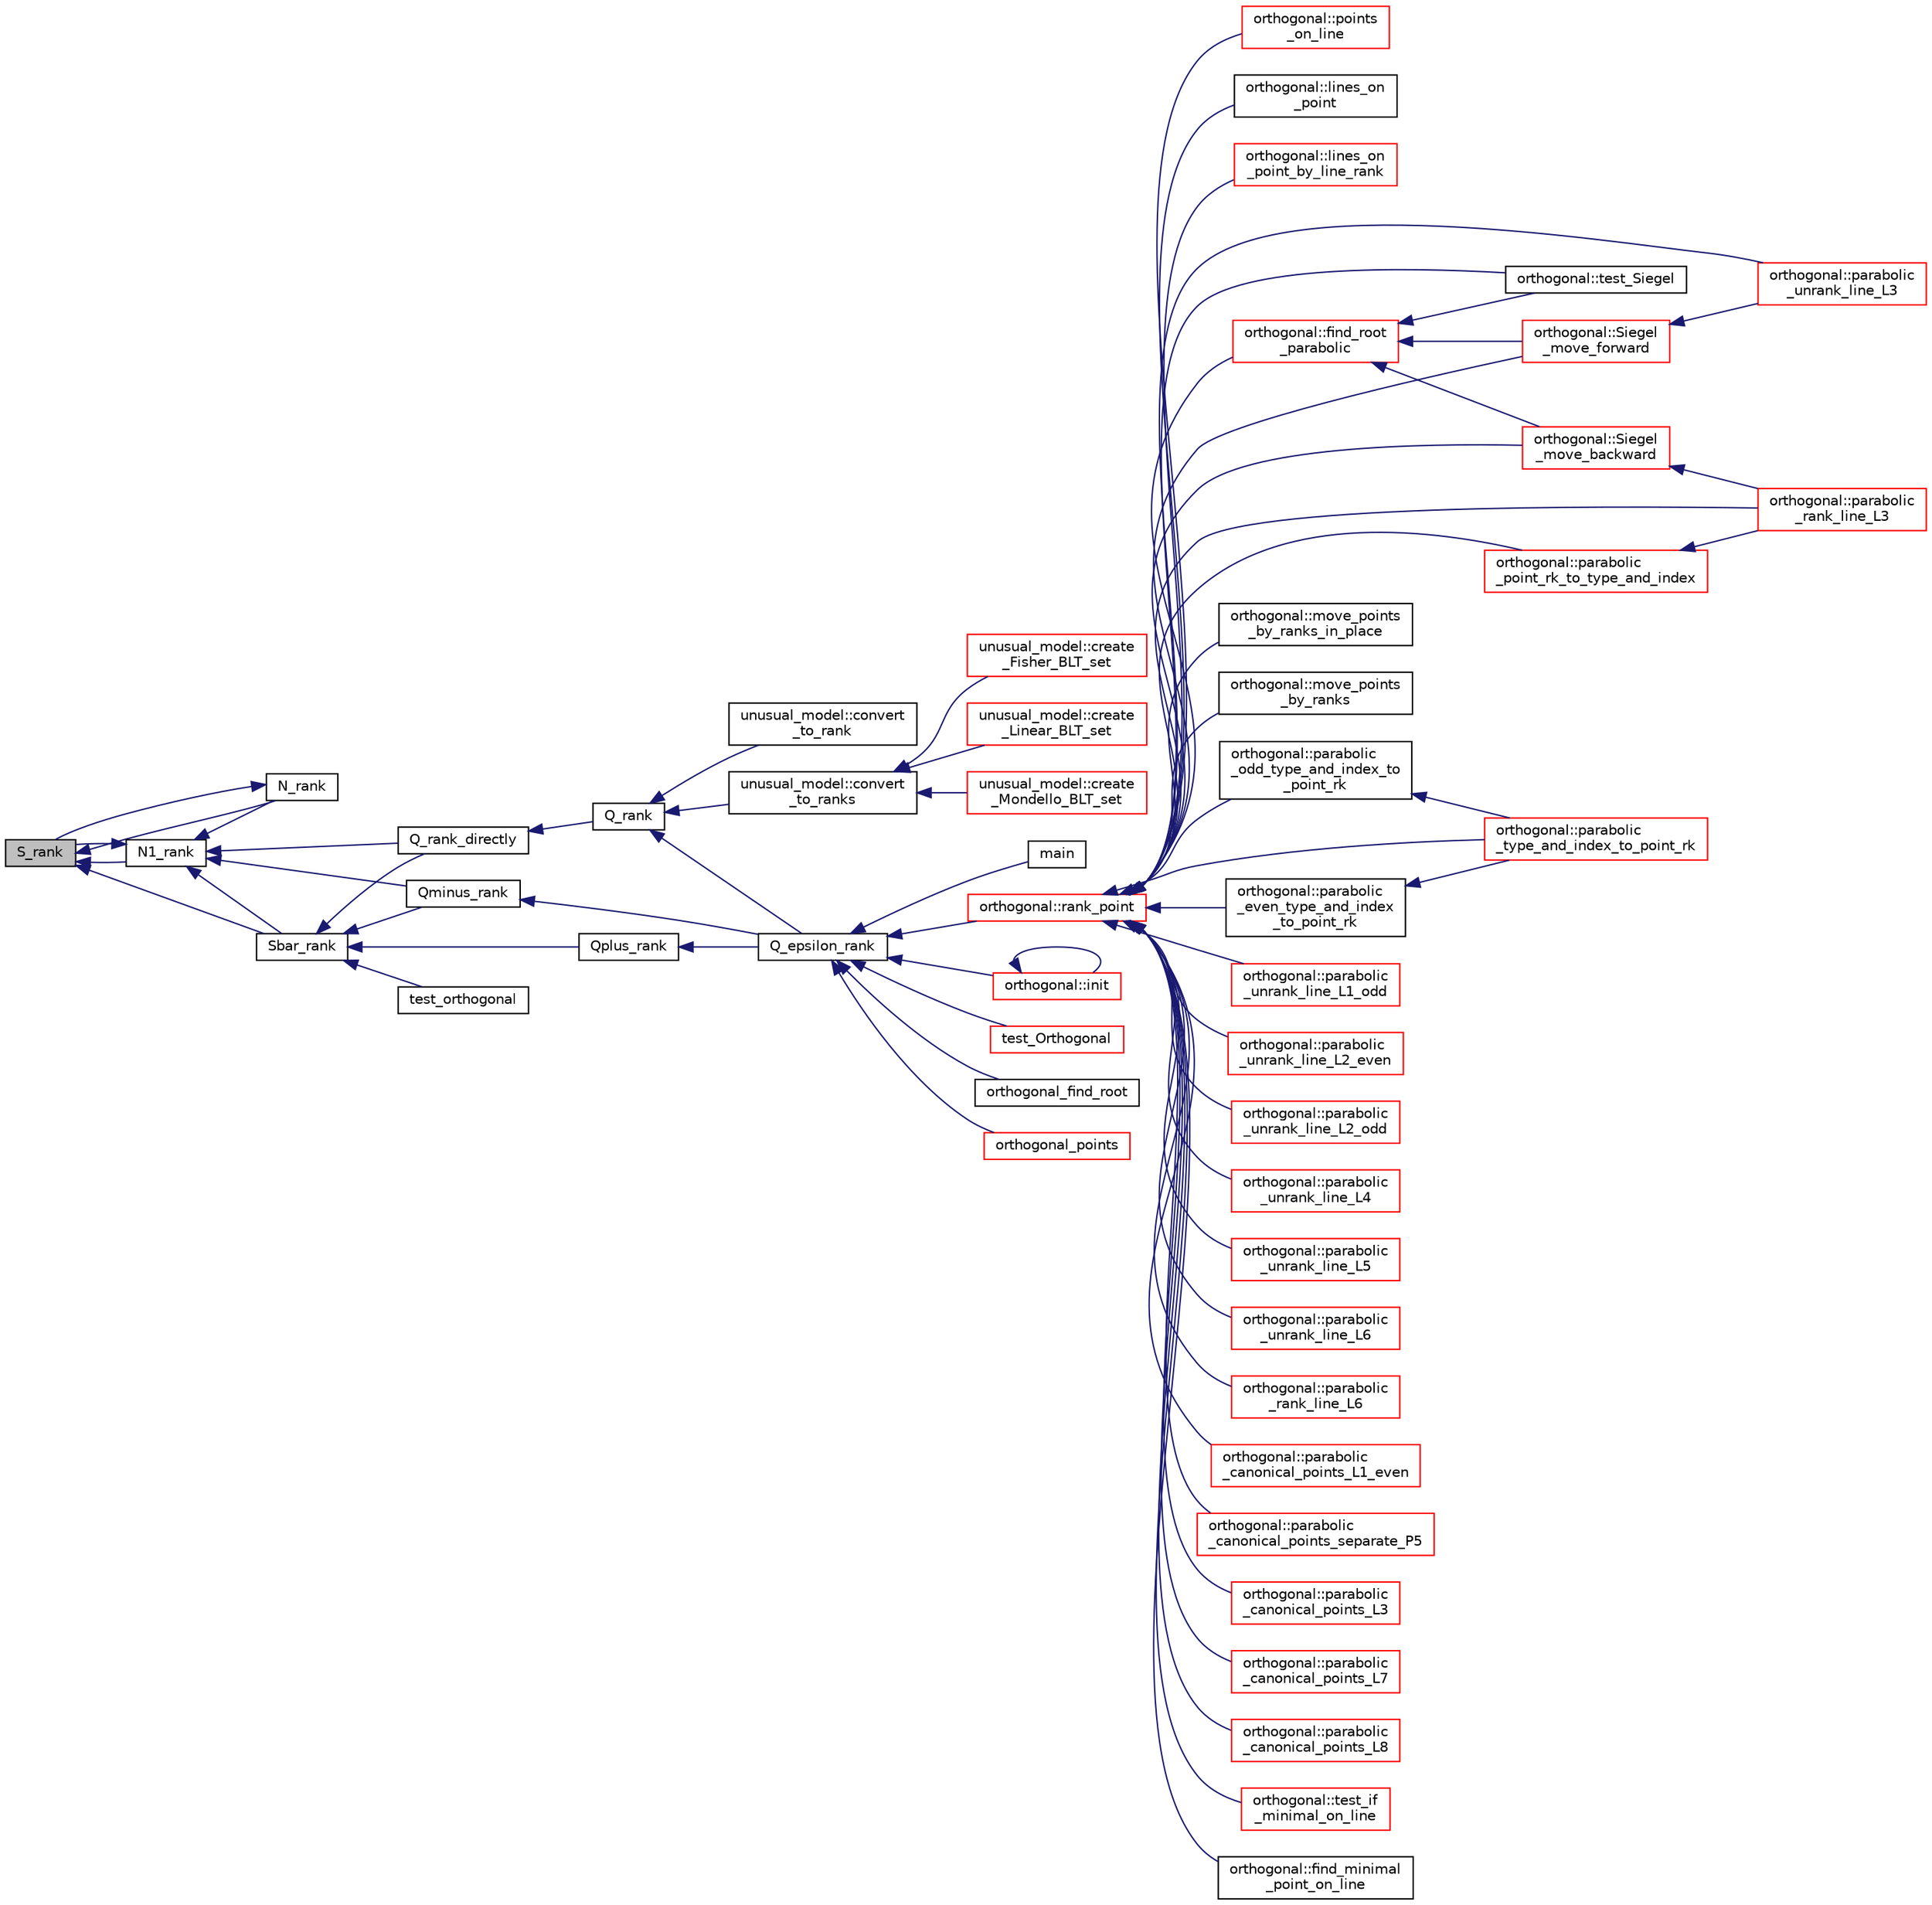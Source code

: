 digraph "S_rank"
{
  edge [fontname="Helvetica",fontsize="10",labelfontname="Helvetica",labelfontsize="10"];
  node [fontname="Helvetica",fontsize="10",shape=record];
  rankdir="LR";
  Node12005 [label="S_rank",height=0.2,width=0.4,color="black", fillcolor="grey75", style="filled", fontcolor="black"];
  Node12005 -> Node12006 [dir="back",color="midnightblue",fontsize="10",style="solid",fontname="Helvetica"];
  Node12006 [label="N_rank",height=0.2,width=0.4,color="black", fillcolor="white", style="filled",URL="$db/da0/lib_2foundations_2geometry_2orthogonal__points_8_c.html#a750a27350273e325e879377a9ee17bbb"];
  Node12006 -> Node12005 [dir="back",color="midnightblue",fontsize="10",style="solid",fontname="Helvetica"];
  Node12005 -> Node12007 [dir="back",color="midnightblue",fontsize="10",style="solid",fontname="Helvetica"];
  Node12007 [label="N1_rank",height=0.2,width=0.4,color="black", fillcolor="white", style="filled",URL="$db/da0/lib_2foundations_2geometry_2orthogonal__points_8_c.html#aeb5e4527dd73fce52439f30400b9946a"];
  Node12007 -> Node12008 [dir="back",color="midnightblue",fontsize="10",style="solid",fontname="Helvetica"];
  Node12008 [label="Q_rank_directly",height=0.2,width=0.4,color="black", fillcolor="white", style="filled",URL="$db/da0/lib_2foundations_2geometry_2orthogonal__points_8_c.html#a5f856abfc1a984dc77a7e21a239ab88e"];
  Node12008 -> Node12009 [dir="back",color="midnightblue",fontsize="10",style="solid",fontname="Helvetica"];
  Node12009 [label="Q_rank",height=0.2,width=0.4,color="black", fillcolor="white", style="filled",URL="$db/da0/lib_2foundations_2geometry_2orthogonal__points_8_c.html#ad2671f4db3224df1e22494b9d946375e"];
  Node12009 -> Node12010 [dir="back",color="midnightblue",fontsize="10",style="solid",fontname="Helvetica"];
  Node12010 [label="Q_epsilon_rank",height=0.2,width=0.4,color="black", fillcolor="white", style="filled",URL="$db/da0/lib_2foundations_2geometry_2orthogonal__points_8_c.html#a0949e1151174e2988aa697cb31942e97"];
  Node12010 -> Node12011 [dir="back",color="midnightblue",fontsize="10",style="solid",fontname="Helvetica"];
  Node12011 [label="main",height=0.2,width=0.4,color="black", fillcolor="white", style="filled",URL="$d1/d15/apps_2combinatorics_2orthogonal_8_c.html#a3c04138a5bfe5d72780bb7e82a18e627"];
  Node12010 -> Node12012 [dir="back",color="midnightblue",fontsize="10",style="solid",fontname="Helvetica"];
  Node12012 [label="orthogonal::rank_point",height=0.2,width=0.4,color="red", fillcolor="white", style="filled",URL="$d7/daa/classorthogonal.html#adb4f1528590a804b3c011a68c9ebf655"];
  Node12012 -> Node12013 [dir="back",color="midnightblue",fontsize="10",style="solid",fontname="Helvetica"];
  Node12013 [label="orthogonal::points\l_on_line",height=0.2,width=0.4,color="red", fillcolor="white", style="filled",URL="$d7/daa/classorthogonal.html#afe1cc564902cc557d4d4d2ff85ee6839"];
  Node12012 -> Node12088 [dir="back",color="midnightblue",fontsize="10",style="solid",fontname="Helvetica"];
  Node12088 [label="orthogonal::lines_on\l_point",height=0.2,width=0.4,color="black", fillcolor="white", style="filled",URL="$d7/daa/classorthogonal.html#aa3249c7fddbc156af817fb274e41c914"];
  Node12012 -> Node12089 [dir="back",color="midnightblue",fontsize="10",style="solid",fontname="Helvetica"];
  Node12089 [label="orthogonal::lines_on\l_point_by_line_rank",height=0.2,width=0.4,color="red", fillcolor="white", style="filled",URL="$d7/daa/classorthogonal.html#adc21874b6da3cd3585c704994fb538aa"];
  Node12012 -> Node12109 [dir="back",color="midnightblue",fontsize="10",style="solid",fontname="Helvetica"];
  Node12109 [label="orthogonal::test_Siegel",height=0.2,width=0.4,color="black", fillcolor="white", style="filled",URL="$d7/daa/classorthogonal.html#ad6d248c572d92abe41416065addd4a69"];
  Node12012 -> Node12110 [dir="back",color="midnightblue",fontsize="10",style="solid",fontname="Helvetica"];
  Node12110 [label="orthogonal::move_points\l_by_ranks_in_place",height=0.2,width=0.4,color="black", fillcolor="white", style="filled",URL="$d7/daa/classorthogonal.html#a82fac7f7528e41392b5fe89860d4204d"];
  Node12012 -> Node12111 [dir="back",color="midnightblue",fontsize="10",style="solid",fontname="Helvetica"];
  Node12111 [label="orthogonal::move_points\l_by_ranks",height=0.2,width=0.4,color="black", fillcolor="white", style="filled",URL="$d7/daa/classorthogonal.html#a6b1b57c7b6114d7d51c9375fe5014b22"];
  Node12012 -> Node12112 [dir="back",color="midnightblue",fontsize="10",style="solid",fontname="Helvetica"];
  Node12112 [label="orthogonal::parabolic\l_type_and_index_to_point_rk",height=0.2,width=0.4,color="red", fillcolor="white", style="filled",URL="$d7/daa/classorthogonal.html#a67c316cf01b382762e6ac372f522d106"];
  Node12012 -> Node12362 [dir="back",color="midnightblue",fontsize="10",style="solid",fontname="Helvetica"];
  Node12362 [label="orthogonal::parabolic\l_even_type_and_index\l_to_point_rk",height=0.2,width=0.4,color="black", fillcolor="white", style="filled",URL="$d7/daa/classorthogonal.html#af43894039e8c5a8039f52b93dfa3ff77"];
  Node12362 -> Node12112 [dir="back",color="midnightblue",fontsize="10",style="solid",fontname="Helvetica"];
  Node12012 -> Node12363 [dir="back",color="midnightblue",fontsize="10",style="solid",fontname="Helvetica"];
  Node12363 [label="orthogonal::parabolic\l_odd_type_and_index_to\l_point_rk",height=0.2,width=0.4,color="black", fillcolor="white", style="filled",URL="$d7/daa/classorthogonal.html#aac70113614b52601e38b3ce8cbffbc9a"];
  Node12363 -> Node12112 [dir="back",color="midnightblue",fontsize="10",style="solid",fontname="Helvetica"];
  Node12012 -> Node12364 [dir="back",color="midnightblue",fontsize="10",style="solid",fontname="Helvetica"];
  Node12364 [label="orthogonal::parabolic\l_point_rk_to_type_and_index",height=0.2,width=0.4,color="red", fillcolor="white", style="filled",URL="$d7/daa/classorthogonal.html#aadca2791fa70e971edf85858b725502d"];
  Node12364 -> Node12355 [dir="back",color="midnightblue",fontsize="10",style="solid",fontname="Helvetica"];
  Node12355 [label="orthogonal::parabolic\l_rank_line_L3",height=0.2,width=0.4,color="red", fillcolor="white", style="filled",URL="$d7/daa/classorthogonal.html#afea1a02e2b439b28127cfa2a782da8c9"];
  Node12012 -> Node12343 [dir="back",color="midnightblue",fontsize="10",style="solid",fontname="Helvetica"];
  Node12343 [label="orthogonal::parabolic\l_unrank_line_L1_odd",height=0.2,width=0.4,color="red", fillcolor="white", style="filled",URL="$d7/daa/classorthogonal.html#af59966fe1bb32196deaafbe6849fdeb1"];
  Node12012 -> Node12350 [dir="back",color="midnightblue",fontsize="10",style="solid",fontname="Helvetica"];
  Node12350 [label="orthogonal::parabolic\l_unrank_line_L2_even",height=0.2,width=0.4,color="red", fillcolor="white", style="filled",URL="$d7/daa/classorthogonal.html#a57a7ad0d16ea67c0636c9f179eeed5d1"];
  Node12012 -> Node12351 [dir="back",color="midnightblue",fontsize="10",style="solid",fontname="Helvetica"];
  Node12351 [label="orthogonal::parabolic\l_unrank_line_L2_odd",height=0.2,width=0.4,color="red", fillcolor="white", style="filled",URL="$d7/daa/classorthogonal.html#a9ab8a29daee27c60803e2bf5026a9a9e"];
  Node12012 -> Node12354 [dir="back",color="midnightblue",fontsize="10",style="solid",fontname="Helvetica"];
  Node12354 [label="orthogonal::parabolic\l_unrank_line_L3",height=0.2,width=0.4,color="red", fillcolor="white", style="filled",URL="$d7/daa/classorthogonal.html#ae1edfba289a03ed4d383514c2b0dc4b7"];
  Node12012 -> Node12355 [dir="back",color="midnightblue",fontsize="10",style="solid",fontname="Helvetica"];
  Node12012 -> Node12356 [dir="back",color="midnightblue",fontsize="10",style="solid",fontname="Helvetica"];
  Node12356 [label="orthogonal::parabolic\l_unrank_line_L4",height=0.2,width=0.4,color="red", fillcolor="white", style="filled",URL="$d7/daa/classorthogonal.html#a6a30b6c7f59498ad8c7f2bec7c78d2ff"];
  Node12012 -> Node12358 [dir="back",color="midnightblue",fontsize="10",style="solid",fontname="Helvetica"];
  Node12358 [label="orthogonal::parabolic\l_unrank_line_L5",height=0.2,width=0.4,color="red", fillcolor="white", style="filled",URL="$d7/daa/classorthogonal.html#a77831b97ebbbc5d8103c5e7e0edfeb9b"];
  Node12012 -> Node12342 [dir="back",color="midnightblue",fontsize="10",style="solid",fontname="Helvetica"];
  Node12342 [label="orthogonal::parabolic\l_unrank_line_L6",height=0.2,width=0.4,color="red", fillcolor="white", style="filled",URL="$d7/daa/classorthogonal.html#a3fecd8b43b3e09d6b35e550850b11d56"];
  Node12012 -> Node12349 [dir="back",color="midnightblue",fontsize="10",style="solid",fontname="Helvetica"];
  Node12349 [label="orthogonal::parabolic\l_rank_line_L6",height=0.2,width=0.4,color="red", fillcolor="white", style="filled",URL="$d7/daa/classorthogonal.html#ab242f864cc2a012dee7c379649d2e566"];
  Node12012 -> Node12369 [dir="back",color="midnightblue",fontsize="10",style="solid",fontname="Helvetica"];
  Node12369 [label="orthogonal::find_root\l_parabolic",height=0.2,width=0.4,color="red", fillcolor="white", style="filled",URL="$d7/daa/classorthogonal.html#a2e4453bb31692707f8a9e8b660b2e136"];
  Node12369 -> Node12109 [dir="back",color="midnightblue",fontsize="10",style="solid",fontname="Helvetica"];
  Node12369 -> Node12372 [dir="back",color="midnightblue",fontsize="10",style="solid",fontname="Helvetica"];
  Node12372 [label="orthogonal::Siegel\l_move_forward",height=0.2,width=0.4,color="red", fillcolor="white", style="filled",URL="$d7/daa/classorthogonal.html#a065d0faccc00df42afd671dac644d480"];
  Node12372 -> Node12354 [dir="back",color="midnightblue",fontsize="10",style="solid",fontname="Helvetica"];
  Node12369 -> Node12374 [dir="back",color="midnightblue",fontsize="10",style="solid",fontname="Helvetica"];
  Node12374 [label="orthogonal::Siegel\l_move_backward",height=0.2,width=0.4,color="red", fillcolor="white", style="filled",URL="$d7/daa/classorthogonal.html#a365beaf002d1ffc9a600e73f1983e800"];
  Node12374 -> Node12355 [dir="back",color="midnightblue",fontsize="10",style="solid",fontname="Helvetica"];
  Node12012 -> Node12372 [dir="back",color="midnightblue",fontsize="10",style="solid",fontname="Helvetica"];
  Node12012 -> Node12374 [dir="back",color="midnightblue",fontsize="10",style="solid",fontname="Helvetica"];
  Node12012 -> Node12376 [dir="back",color="midnightblue",fontsize="10",style="solid",fontname="Helvetica"];
  Node12376 [label="orthogonal::parabolic\l_canonical_points_L1_even",height=0.2,width=0.4,color="red", fillcolor="white", style="filled",URL="$d7/daa/classorthogonal.html#ab0b604545d072f29150a4004ca96444b"];
  Node12012 -> Node12379 [dir="back",color="midnightblue",fontsize="10",style="solid",fontname="Helvetica"];
  Node12379 [label="orthogonal::parabolic\l_canonical_points_separate_P5",height=0.2,width=0.4,color="red", fillcolor="white", style="filled",URL="$d7/daa/classorthogonal.html#a8d0027eb77931aa6f8651f392b9b4e79"];
  Node12012 -> Node12380 [dir="back",color="midnightblue",fontsize="10",style="solid",fontname="Helvetica"];
  Node12380 [label="orthogonal::parabolic\l_canonical_points_L3",height=0.2,width=0.4,color="red", fillcolor="white", style="filled",URL="$d7/daa/classorthogonal.html#a753ec2a388f3b866bd96928051911802"];
  Node12012 -> Node12381 [dir="back",color="midnightblue",fontsize="10",style="solid",fontname="Helvetica"];
  Node12381 [label="orthogonal::parabolic\l_canonical_points_L7",height=0.2,width=0.4,color="red", fillcolor="white", style="filled",URL="$d7/daa/classorthogonal.html#a24a02b853a67fddf218aa24a185506eb"];
  Node12012 -> Node12382 [dir="back",color="midnightblue",fontsize="10",style="solid",fontname="Helvetica"];
  Node12382 [label="orthogonal::parabolic\l_canonical_points_L8",height=0.2,width=0.4,color="red", fillcolor="white", style="filled",URL="$d7/daa/classorthogonal.html#ad6539385a01fde3384fa94fd4256ee38"];
  Node12012 -> Node12383 [dir="back",color="midnightblue",fontsize="10",style="solid",fontname="Helvetica"];
  Node12383 [label="orthogonal::test_if\l_minimal_on_line",height=0.2,width=0.4,color="red", fillcolor="white", style="filled",URL="$d7/daa/classorthogonal.html#ac1c98fb2e2bea810ab68ccc3097528b1"];
  Node12012 -> Node12384 [dir="back",color="midnightblue",fontsize="10",style="solid",fontname="Helvetica"];
  Node12384 [label="orthogonal::find_minimal\l_point_on_line",height=0.2,width=0.4,color="black", fillcolor="white", style="filled",URL="$d7/daa/classorthogonal.html#a352d503273829a46f432965027a2d3ed"];
  Node12010 -> Node12116 [dir="back",color="midnightblue",fontsize="10",style="solid",fontname="Helvetica"];
  Node12116 [label="orthogonal::init",height=0.2,width=0.4,color="red", fillcolor="white", style="filled",URL="$d7/daa/classorthogonal.html#a8bd53ba30f34ac50889503f0f3ef6deb"];
  Node12116 -> Node12116 [dir="back",color="midnightblue",fontsize="10",style="solid",fontname="Helvetica"];
  Node12010 -> Node12389 [dir="back",color="midnightblue",fontsize="10",style="solid",fontname="Helvetica"];
  Node12389 [label="test_Orthogonal",height=0.2,width=0.4,color="red", fillcolor="white", style="filled",URL="$db/da0/lib_2foundations_2geometry_2orthogonal__points_8_c.html#a071f90f8a33649e2d4a8f5c9a401a4f4"];
  Node12010 -> Node12390 [dir="back",color="midnightblue",fontsize="10",style="solid",fontname="Helvetica"];
  Node12390 [label="orthogonal_find_root",height=0.2,width=0.4,color="black", fillcolor="white", style="filled",URL="$db/da0/lib_2foundations_2geometry_2orthogonal__points_8_c.html#a6c7b16f839dc3e1ee95f61a37139c8a0"];
  Node12010 -> Node12391 [dir="back",color="midnightblue",fontsize="10",style="solid",fontname="Helvetica"];
  Node12391 [label="orthogonal_points",height=0.2,width=0.4,color="red", fillcolor="white", style="filled",URL="$d7/d83/points_8_c.html#a2a86a595e599aecd619f0046595252e4"];
  Node12009 -> Node12393 [dir="back",color="midnightblue",fontsize="10",style="solid",fontname="Helvetica"];
  Node12393 [label="unusual_model::convert\l_to_ranks",height=0.2,width=0.4,color="black", fillcolor="white", style="filled",URL="$dc/d50/classunusual__model.html#ab5cdb8ec08ae842b6ae4831385e9934b"];
  Node12393 -> Node12394 [dir="back",color="midnightblue",fontsize="10",style="solid",fontname="Helvetica"];
  Node12394 [label="unusual_model::create\l_Fisher_BLT_set",height=0.2,width=0.4,color="red", fillcolor="white", style="filled",URL="$dc/d50/classunusual__model.html#ad8a52feef5e6da3cee43dd09c64c5eeb"];
  Node12393 -> Node12398 [dir="back",color="midnightblue",fontsize="10",style="solid",fontname="Helvetica"];
  Node12398 [label="unusual_model::create\l_Linear_BLT_set",height=0.2,width=0.4,color="red", fillcolor="white", style="filled",URL="$dc/d50/classunusual__model.html#ae1a8f13e4e870b50e7fa24671f709d3b"];
  Node12393 -> Node12400 [dir="back",color="midnightblue",fontsize="10",style="solid",fontname="Helvetica"];
  Node12400 [label="unusual_model::create\l_Mondello_BLT_set",height=0.2,width=0.4,color="red", fillcolor="white", style="filled",URL="$dc/d50/classunusual__model.html#a24648c38693c1595023ed28b3eed0972"];
  Node12009 -> Node12402 [dir="back",color="midnightblue",fontsize="10",style="solid",fontname="Helvetica"];
  Node12402 [label="unusual_model::convert\l_to_rank",height=0.2,width=0.4,color="black", fillcolor="white", style="filled",URL="$dc/d50/classunusual__model.html#ac3c9a8673189d7f889ff019f1c2a9bf7"];
  Node12007 -> Node12403 [dir="back",color="midnightblue",fontsize="10",style="solid",fontname="Helvetica"];
  Node12403 [label="Qminus_rank",height=0.2,width=0.4,color="black", fillcolor="white", style="filled",URL="$db/da0/lib_2foundations_2geometry_2orthogonal__points_8_c.html#aec3e3dad3c2c12fa081edab0af2cb91a"];
  Node12403 -> Node12010 [dir="back",color="midnightblue",fontsize="10",style="solid",fontname="Helvetica"];
  Node12007 -> Node12005 [dir="back",color="midnightblue",fontsize="10",style="solid",fontname="Helvetica"];
  Node12007 -> Node12006 [dir="back",color="midnightblue",fontsize="10",style="solid",fontname="Helvetica"];
  Node12007 -> Node12404 [dir="back",color="midnightblue",fontsize="10",style="solid",fontname="Helvetica"];
  Node12404 [label="Sbar_rank",height=0.2,width=0.4,color="black", fillcolor="white", style="filled",URL="$db/da0/lib_2foundations_2geometry_2orthogonal__points_8_c.html#a9f987613e1f3dd623ce4032443a5a4a3"];
  Node12404 -> Node12008 [dir="back",color="midnightblue",fontsize="10",style="solid",fontname="Helvetica"];
  Node12404 -> Node12405 [dir="back",color="midnightblue",fontsize="10",style="solid",fontname="Helvetica"];
  Node12405 [label="Qplus_rank",height=0.2,width=0.4,color="black", fillcolor="white", style="filled",URL="$db/da0/lib_2foundations_2geometry_2orthogonal__points_8_c.html#aaa1be357d007a845ce2866169d63afb7"];
  Node12405 -> Node12010 [dir="back",color="midnightblue",fontsize="10",style="solid",fontname="Helvetica"];
  Node12404 -> Node12403 [dir="back",color="midnightblue",fontsize="10",style="solid",fontname="Helvetica"];
  Node12404 -> Node12406 [dir="back",color="midnightblue",fontsize="10",style="solid",fontname="Helvetica"];
  Node12406 [label="test_orthogonal",height=0.2,width=0.4,color="black", fillcolor="white", style="filled",URL="$db/da0/lib_2foundations_2geometry_2orthogonal__points_8_c.html#ac991de424f12f1e96291c9df540caf16"];
  Node12005 -> Node12404 [dir="back",color="midnightblue",fontsize="10",style="solid",fontname="Helvetica"];
}
